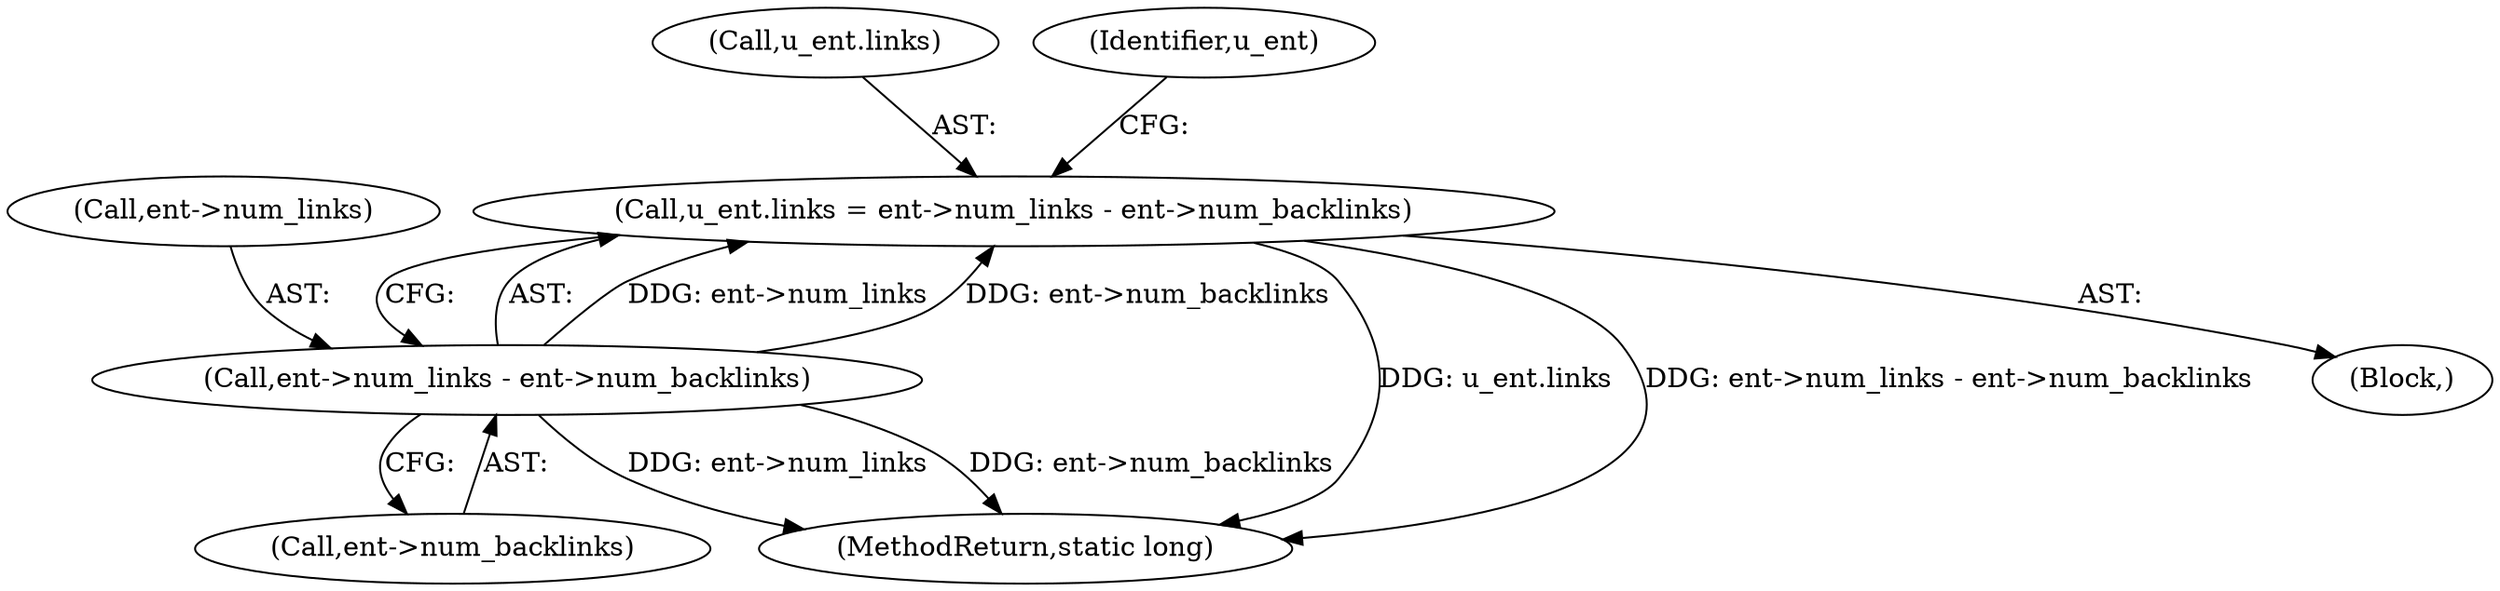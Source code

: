 digraph "0_linux_e6a623460e5fc960ac3ee9f946d3106233fd28d8@integer" {
"1000224" [label="(Call,u_ent.links = ent->num_links - ent->num_backlinks)"];
"1000228" [label="(Call,ent->num_links - ent->num_backlinks)"];
"1000225" [label="(Call,u_ent.links)"];
"1000103" [label="(Block,)"];
"1000232" [label="(Call,ent->num_backlinks)"];
"1000238" [label="(Identifier,u_ent)"];
"1000224" [label="(Call,u_ent.links = ent->num_links - ent->num_backlinks)"];
"1000229" [label="(Call,ent->num_links)"];
"1000228" [label="(Call,ent->num_links - ent->num_backlinks)"];
"1000260" [label="(MethodReturn,static long)"];
"1000224" -> "1000103"  [label="AST: "];
"1000224" -> "1000228"  [label="CFG: "];
"1000225" -> "1000224"  [label="AST: "];
"1000228" -> "1000224"  [label="AST: "];
"1000238" -> "1000224"  [label="CFG: "];
"1000224" -> "1000260"  [label="DDG: u_ent.links"];
"1000224" -> "1000260"  [label="DDG: ent->num_links - ent->num_backlinks"];
"1000228" -> "1000224"  [label="DDG: ent->num_links"];
"1000228" -> "1000224"  [label="DDG: ent->num_backlinks"];
"1000228" -> "1000232"  [label="CFG: "];
"1000229" -> "1000228"  [label="AST: "];
"1000232" -> "1000228"  [label="AST: "];
"1000228" -> "1000260"  [label="DDG: ent->num_links"];
"1000228" -> "1000260"  [label="DDG: ent->num_backlinks"];
}

